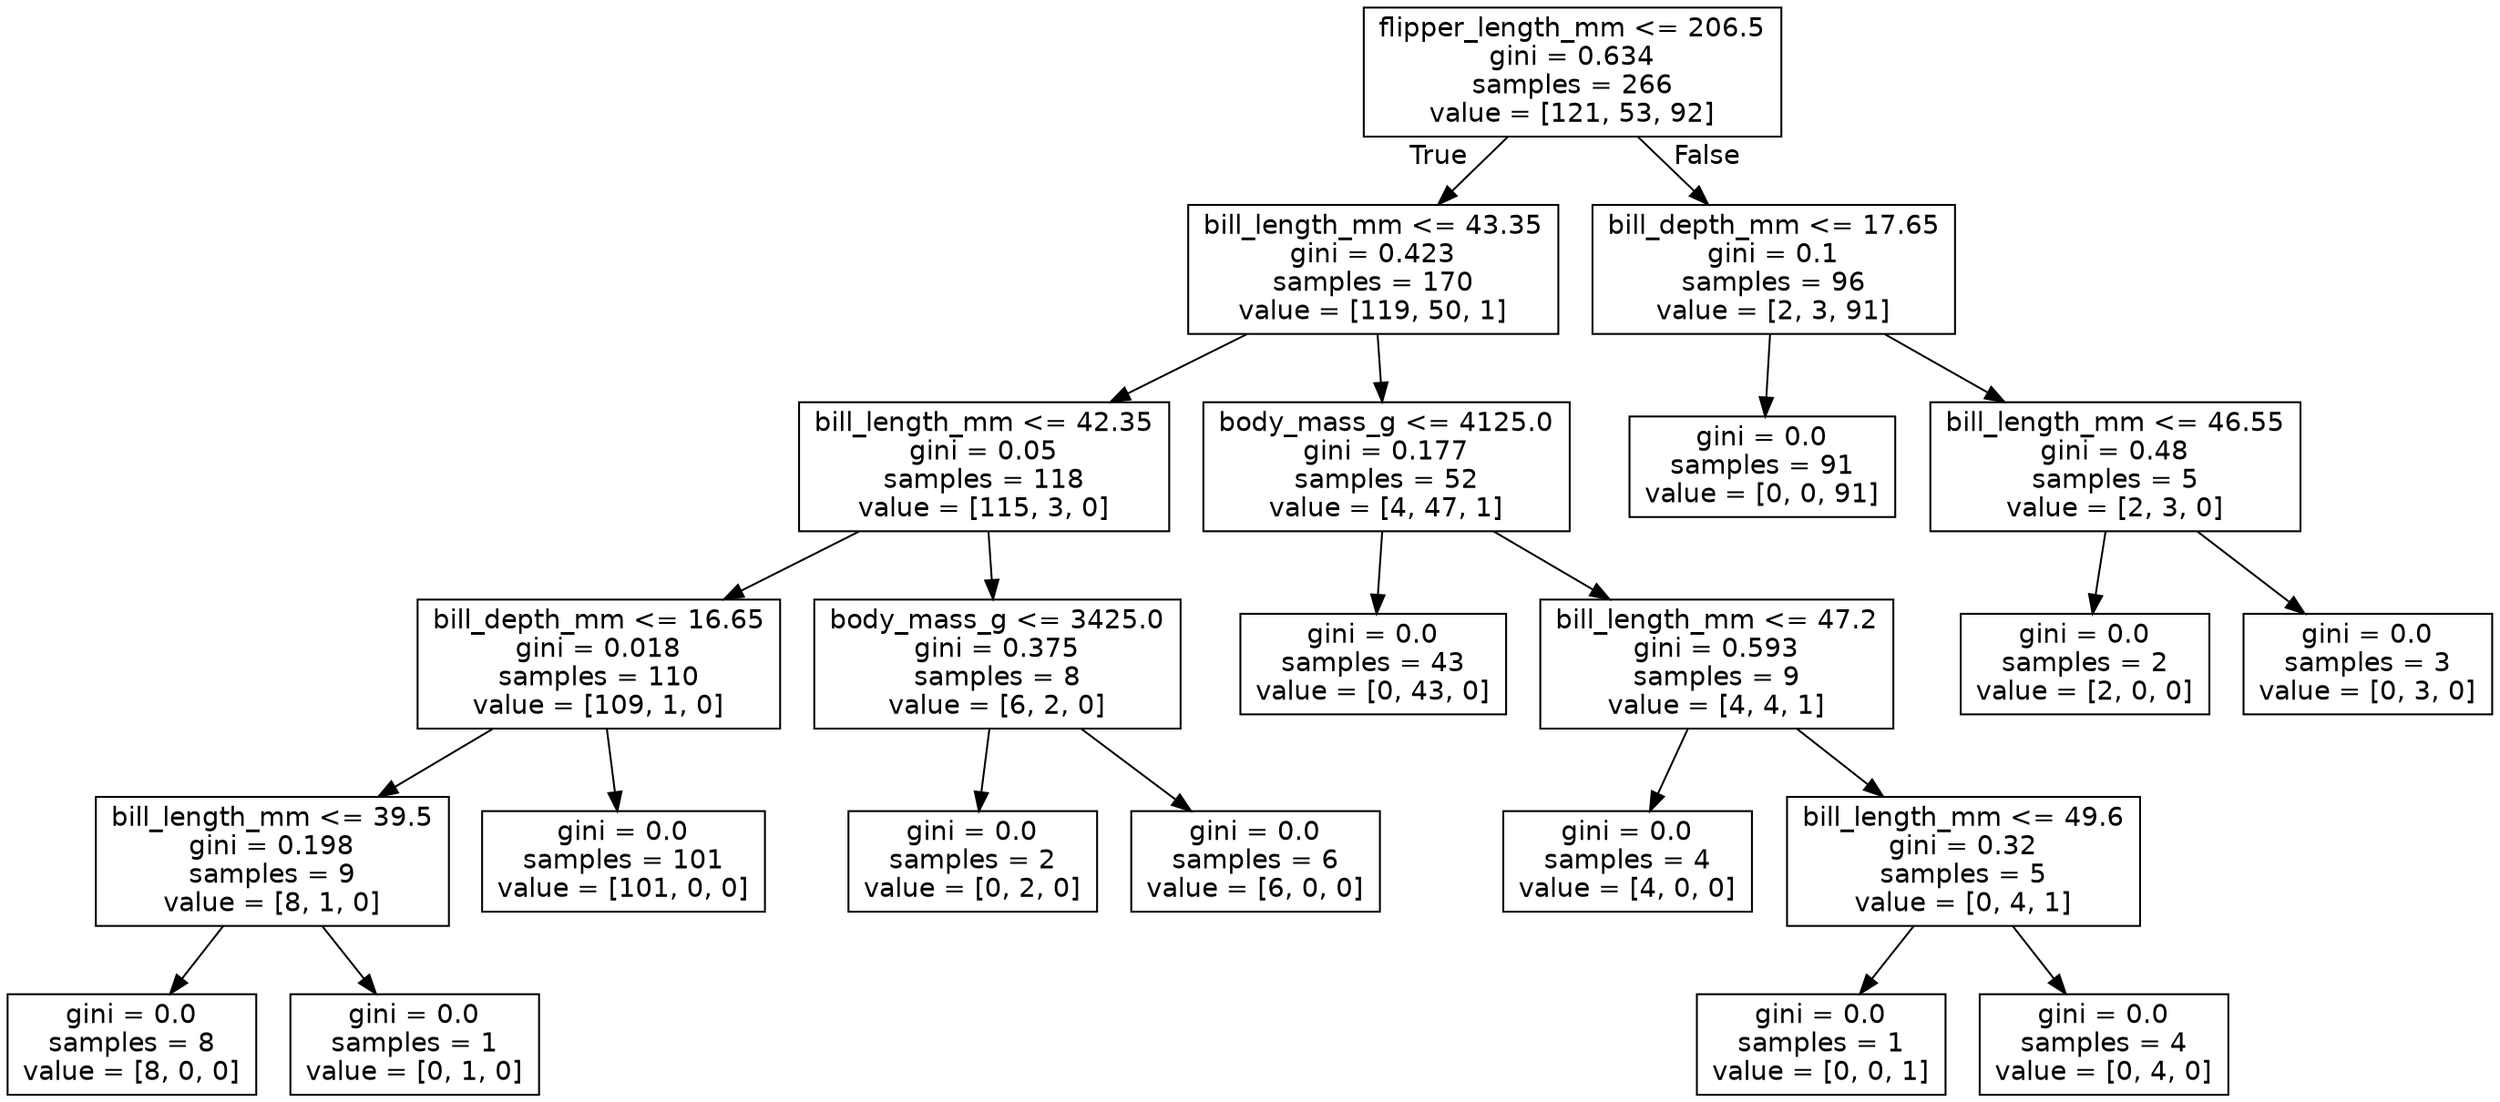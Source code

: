 digraph Tree {
node [shape=box, fontname="helvetica"] ;
edge [fontname="helvetica"] ;
0 [label="flipper_length_mm <= 206.5\ngini = 0.634\nsamples = 266\nvalue = [121, 53, 92]"] ;
1 [label="bill_length_mm <= 43.35\ngini = 0.423\nsamples = 170\nvalue = [119, 50, 1]"] ;
0 -> 1 [labeldistance=2.5, labelangle=45, headlabel="True"] ;
2 [label="bill_length_mm <= 42.35\ngini = 0.05\nsamples = 118\nvalue = [115, 3, 0]"] ;
1 -> 2 ;
3 [label="bill_depth_mm <= 16.65\ngini = 0.018\nsamples = 110\nvalue = [109, 1, 0]"] ;
2 -> 3 ;
4 [label="bill_length_mm <= 39.5\ngini = 0.198\nsamples = 9\nvalue = [8, 1, 0]"] ;
3 -> 4 ;
5 [label="gini = 0.0\nsamples = 8\nvalue = [8, 0, 0]"] ;
4 -> 5 ;
6 [label="gini = 0.0\nsamples = 1\nvalue = [0, 1, 0]"] ;
4 -> 6 ;
7 [label="gini = 0.0\nsamples = 101\nvalue = [101, 0, 0]"] ;
3 -> 7 ;
8 [label="body_mass_g <= 3425.0\ngini = 0.375\nsamples = 8\nvalue = [6, 2, 0]"] ;
2 -> 8 ;
9 [label="gini = 0.0\nsamples = 2\nvalue = [0, 2, 0]"] ;
8 -> 9 ;
10 [label="gini = 0.0\nsamples = 6\nvalue = [6, 0, 0]"] ;
8 -> 10 ;
11 [label="body_mass_g <= 4125.0\ngini = 0.177\nsamples = 52\nvalue = [4, 47, 1]"] ;
1 -> 11 ;
12 [label="gini = 0.0\nsamples = 43\nvalue = [0, 43, 0]"] ;
11 -> 12 ;
13 [label="bill_length_mm <= 47.2\ngini = 0.593\nsamples = 9\nvalue = [4, 4, 1]"] ;
11 -> 13 ;
14 [label="gini = 0.0\nsamples = 4\nvalue = [4, 0, 0]"] ;
13 -> 14 ;
15 [label="bill_length_mm <= 49.6\ngini = 0.32\nsamples = 5\nvalue = [0, 4, 1]"] ;
13 -> 15 ;
16 [label="gini = 0.0\nsamples = 1\nvalue = [0, 0, 1]"] ;
15 -> 16 ;
17 [label="gini = 0.0\nsamples = 4\nvalue = [0, 4, 0]"] ;
15 -> 17 ;
18 [label="bill_depth_mm <= 17.65\ngini = 0.1\nsamples = 96\nvalue = [2, 3, 91]"] ;
0 -> 18 [labeldistance=2.5, labelangle=-45, headlabel="False"] ;
19 [label="gini = 0.0\nsamples = 91\nvalue = [0, 0, 91]"] ;
18 -> 19 ;
20 [label="bill_length_mm <= 46.55\ngini = 0.48\nsamples = 5\nvalue = [2, 3, 0]"] ;
18 -> 20 ;
21 [label="gini = 0.0\nsamples = 2\nvalue = [2, 0, 0]"] ;
20 -> 21 ;
22 [label="gini = 0.0\nsamples = 3\nvalue = [0, 3, 0]"] ;
20 -> 22 ;
}